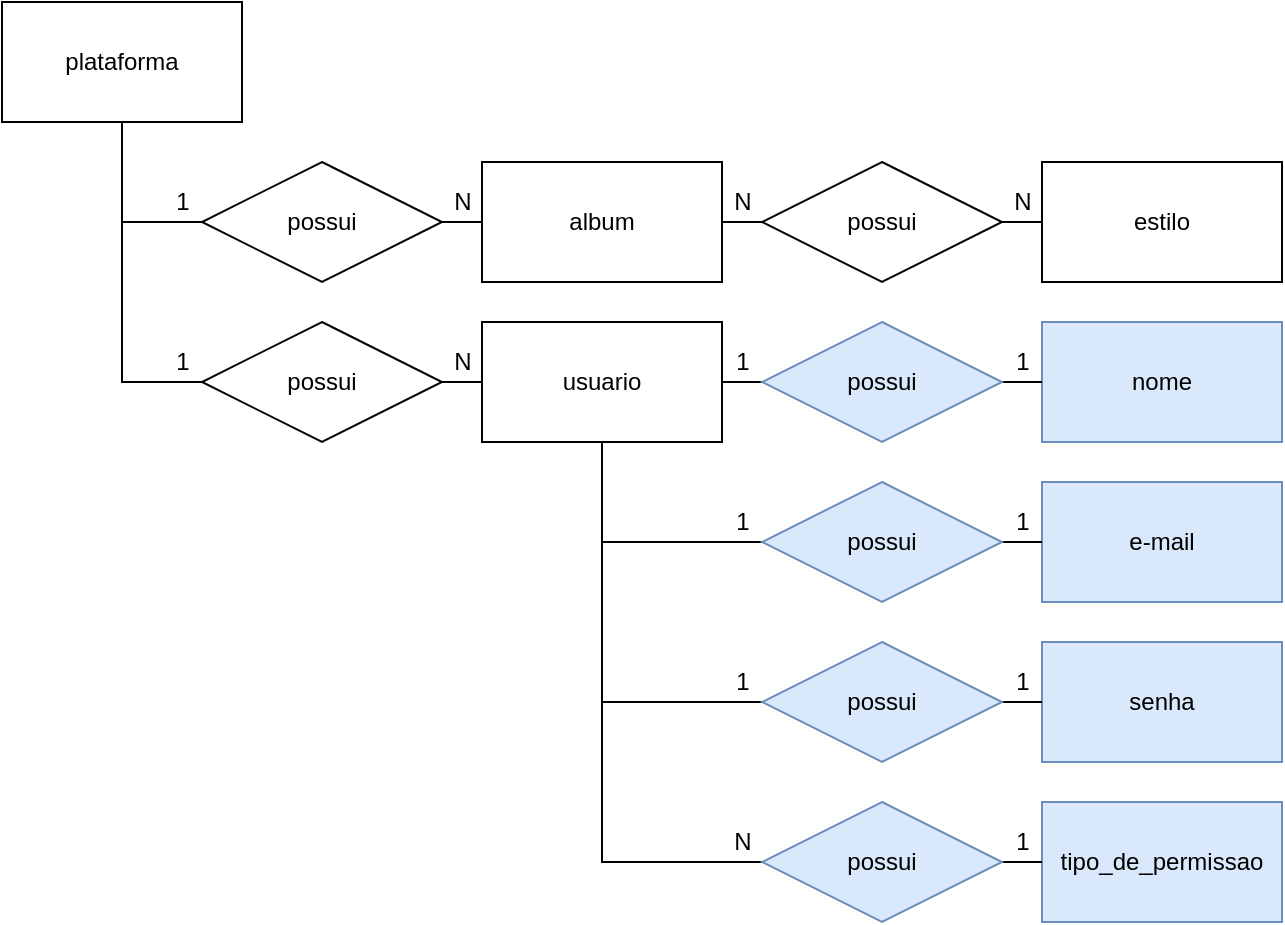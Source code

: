 <mxfile version="14.9.4" type="device" pages="2"><diagram id="cz5i0hZ0vYYXBszqNz1t" name="conceitual"><mxGraphModel dx="1185" dy="635" grid="1" gridSize="10" guides="1" tooltips="1" connect="1" arrows="1" fold="1" page="1" pageScale="1" pageWidth="827" pageHeight="1169" math="0" shadow="0"><root><mxCell id="0"/><mxCell id="1" parent="0"/><mxCell id="30NEX5a4ztb-EfO01CBT-5" style="edgeStyle=orthogonalEdgeStyle;rounded=0;orthogonalLoop=1;jettySize=auto;html=1;exitX=1;exitY=0.5;exitDx=0;exitDy=0;entryX=0;entryY=0.5;entryDx=0;entryDy=0;endArrow=none;endFill=0;" parent="1" source="30NEX5a4ztb-EfO01CBT-1" target="30NEX5a4ztb-EfO01CBT-2" edge="1"><mxGeometry relative="1" as="geometry"><mxPoint x="400" y="160" as="sourcePoint"/></mxGeometry></mxCell><mxCell id="30NEX5a4ztb-EfO01CBT-1" value="album" style="rounded=0;whiteSpace=wrap;html=1;" parent="1" vertex="1"><mxGeometry x="280" y="120" width="120" height="60" as="geometry"/></mxCell><mxCell id="30NEX5a4ztb-EfO01CBT-6" style="edgeStyle=orthogonalEdgeStyle;rounded=0;orthogonalLoop=1;jettySize=auto;html=1;exitX=1;exitY=0.5;exitDx=0;exitDy=0;entryX=0;entryY=0.5;entryDx=0;entryDy=0;endArrow=none;endFill=0;" parent="1" source="30NEX5a4ztb-EfO01CBT-2" target="30NEX5a4ztb-EfO01CBT-3" edge="1"><mxGeometry relative="1" as="geometry"/></mxCell><mxCell id="30NEX5a4ztb-EfO01CBT-2" value="possui" style="shape=rhombus;perimeter=rhombusPerimeter;whiteSpace=wrap;html=1;align=center;" parent="1" vertex="1"><mxGeometry x="420" y="120" width="120" height="60" as="geometry"/></mxCell><mxCell id="30NEX5a4ztb-EfO01CBT-3" value="estilo" style="rounded=0;whiteSpace=wrap;html=1;" parent="1" vertex="1"><mxGeometry x="560" y="120" width="120" height="60" as="geometry"/></mxCell><mxCell id="30NEX5a4ztb-EfO01CBT-7" value="plataforma" style="rounded=0;whiteSpace=wrap;html=1;" parent="1" vertex="1"><mxGeometry x="40" y="40" width="120" height="60" as="geometry"/></mxCell><mxCell id="30NEX5a4ztb-EfO01CBT-9" style="edgeStyle=orthogonalEdgeStyle;rounded=0;orthogonalLoop=1;jettySize=auto;html=1;entryX=0;entryY=0.5;entryDx=0;entryDy=0;endArrow=none;endFill=0;" parent="1" source="30NEX5a4ztb-EfO01CBT-8" target="30NEX5a4ztb-EfO01CBT-1" edge="1"><mxGeometry relative="1" as="geometry"/></mxCell><mxCell id="30NEX5a4ztb-EfO01CBT-11" style="edgeStyle=orthogonalEdgeStyle;rounded=0;orthogonalLoop=1;jettySize=auto;html=1;exitX=0;exitY=0.5;exitDx=0;exitDy=0;entryX=0.5;entryY=1;entryDx=0;entryDy=0;endArrow=none;endFill=0;" parent="1" source="30NEX5a4ztb-EfO01CBT-8" target="30NEX5a4ztb-EfO01CBT-7" edge="1"><mxGeometry relative="1" as="geometry"/></mxCell><mxCell id="30NEX5a4ztb-EfO01CBT-8" value="possui" style="shape=rhombus;perimeter=rhombusPerimeter;whiteSpace=wrap;html=1;align=center;" parent="1" vertex="1"><mxGeometry x="140" y="120" width="120" height="60" as="geometry"/></mxCell><mxCell id="30NEX5a4ztb-EfO01CBT-21" style="edgeStyle=orthogonalEdgeStyle;rounded=0;orthogonalLoop=1;jettySize=auto;html=1;exitX=1;exitY=0.5;exitDx=0;exitDy=0;entryX=0;entryY=0.5;entryDx=0;entryDy=0;endArrow=none;endFill=0;" parent="1" source="30NEX5a4ztb-EfO01CBT-12" target="30NEX5a4ztb-EfO01CBT-17" edge="1"><mxGeometry relative="1" as="geometry"/></mxCell><mxCell id="30NEX5a4ztb-EfO01CBT-22" style="edgeStyle=orthogonalEdgeStyle;rounded=0;orthogonalLoop=1;jettySize=auto;html=1;exitX=0.5;exitY=1;exitDx=0;exitDy=0;entryX=0;entryY=0.5;entryDx=0;entryDy=0;endArrow=none;endFill=0;" parent="1" source="30NEX5a4ztb-EfO01CBT-12" target="30NEX5a4ztb-EfO01CBT-18" edge="1"><mxGeometry relative="1" as="geometry"/></mxCell><mxCell id="30NEX5a4ztb-EfO01CBT-24" style="edgeStyle=orthogonalEdgeStyle;rounded=0;orthogonalLoop=1;jettySize=auto;html=1;entryX=0;entryY=0.5;entryDx=0;entryDy=0;endArrow=none;endFill=0;exitX=0.5;exitY=1;exitDx=0;exitDy=0;" parent="1" source="30NEX5a4ztb-EfO01CBT-12" target="30NEX5a4ztb-EfO01CBT-19" edge="1"><mxGeometry relative="1" as="geometry"/></mxCell><mxCell id="30NEX5a4ztb-EfO01CBT-12" value="usuario" style="rounded=0;whiteSpace=wrap;html=1;" parent="1" vertex="1"><mxGeometry x="280" y="200" width="120" height="60" as="geometry"/></mxCell><mxCell id="30NEX5a4ztb-EfO01CBT-13" value="nome&lt;span style=&quot;color: rgba(0 , 0 , 0 , 0) ; font-family: monospace ; font-size: 0px&quot;&gt;%3CmxGraphModel%3E%3Croot%3E%3CmxCell%20id%3D%220%22%2F%3E%3CmxCell%20id%3D%221%22%20parent%3D%220%22%2F%3E%3CmxCell%20id%3D%222%22%20value%3D%22album%22%20style%3D%22rounded%3D0%3BwhiteSpace%3Dwrap%3Bhtml%3D1%3B%22%20vertex%3D%221%22%20parent%3D%221%22%3E%3CmxGeometry%20x%3D%22280%22%20y%3D%22120%22%20width%3D%22120%22%20height%3D%2260%22%20as%3D%22geometry%22%2F%3E%3C%2FmxCell%3E%3C%2Froot%3E%3C%2FmxGraphModel%3E&lt;/span&gt;" style="rounded=0;whiteSpace=wrap;html=1;fillColor=#dae8fc;strokeColor=#6c8ebf;" parent="1" vertex="1"><mxGeometry x="560" y="200" width="120" height="60" as="geometry"/></mxCell><mxCell id="30NEX5a4ztb-EfO01CBT-14" value="e-mail" style="rounded=0;whiteSpace=wrap;html=1;fillColor=#dae8fc;strokeColor=#6c8ebf;" parent="1" vertex="1"><mxGeometry x="560" y="280" width="120" height="60" as="geometry"/></mxCell><mxCell id="30NEX5a4ztb-EfO01CBT-15" value="senha&lt;span style=&quot;color: rgba(0 , 0 , 0 , 0) ; font-family: monospace ; font-size: 0px&quot;&gt;%3CmxGraphModel%3E%3Croot%3E%3CmxCell%20id%3D%220%22%2F%3E%3CmxCell%20id%3D%221%22%20parent%3D%220%22%2F%3E%3CmxCell%20id%3D%222%22%20value%3D%22album%22%20style%3D%22rounded%3D0%3BwhiteSpace%3Dwrap%3Bhtml%3D1%3B%22%20vertex%3D%221%22%20parent%3D%221%22%3E%3CmxGeometry%20x%3D%22280%22%20y%3D%22120%22%20width%3D%22120%22%20height%3D%2260%22%20as%3D%22geometry%22%2F%3E%3C%2FmxCell%3E%3C%2Froot%3E%3C%2FmxGraphModel%3E&lt;/span&gt;" style="rounded=0;whiteSpace=wrap;html=1;fillColor=#dae8fc;strokeColor=#6c8ebf;" parent="1" vertex="1"><mxGeometry x="560" y="360" width="120" height="60" as="geometry"/></mxCell><mxCell id="30NEX5a4ztb-EfO01CBT-16" value="tipo_de_permissao" style="rounded=0;whiteSpace=wrap;html=1;fillColor=#dae8fc;strokeColor=#6c8ebf;" parent="1" vertex="1"><mxGeometry x="560" y="440" width="120" height="60" as="geometry"/></mxCell><mxCell id="30NEX5a4ztb-EfO01CBT-29" style="edgeStyle=orthogonalEdgeStyle;rounded=0;orthogonalLoop=1;jettySize=auto;html=1;exitX=1;exitY=0.5;exitDx=0;exitDy=0;entryX=0;entryY=0.5;entryDx=0;entryDy=0;endArrow=none;endFill=0;" parent="1" source="30NEX5a4ztb-EfO01CBT-17" target="30NEX5a4ztb-EfO01CBT-13" edge="1"><mxGeometry relative="1" as="geometry"/></mxCell><mxCell id="30NEX5a4ztb-EfO01CBT-17" value="possui" style="shape=rhombus;perimeter=rhombusPerimeter;whiteSpace=wrap;html=1;align=center;fillColor=#dae8fc;strokeColor=#6c8ebf;" parent="1" vertex="1"><mxGeometry x="420" y="200" width="120" height="60" as="geometry"/></mxCell><mxCell id="30NEX5a4ztb-EfO01CBT-28" style="edgeStyle=orthogonalEdgeStyle;rounded=0;orthogonalLoop=1;jettySize=auto;html=1;exitX=1;exitY=0.5;exitDx=0;exitDy=0;entryX=0;entryY=0.5;entryDx=0;entryDy=0;endArrow=none;endFill=0;" parent="1" source="30NEX5a4ztb-EfO01CBT-18" target="30NEX5a4ztb-EfO01CBT-14" edge="1"><mxGeometry relative="1" as="geometry"/></mxCell><mxCell id="30NEX5a4ztb-EfO01CBT-18" value="possui" style="shape=rhombus;perimeter=rhombusPerimeter;whiteSpace=wrap;html=1;align=center;fillColor=#dae8fc;strokeColor=#6c8ebf;" parent="1" vertex="1"><mxGeometry x="420" y="280" width="120" height="60" as="geometry"/></mxCell><mxCell id="30NEX5a4ztb-EfO01CBT-27" style="edgeStyle=orthogonalEdgeStyle;rounded=0;orthogonalLoop=1;jettySize=auto;html=1;exitX=1;exitY=0.5;exitDx=0;exitDy=0;entryX=0;entryY=0.5;entryDx=0;entryDy=0;endArrow=none;endFill=0;" parent="1" source="30NEX5a4ztb-EfO01CBT-19" target="30NEX5a4ztb-EfO01CBT-15" edge="1"><mxGeometry relative="1" as="geometry"/></mxCell><mxCell id="30NEX5a4ztb-EfO01CBT-19" value="possui" style="shape=rhombus;perimeter=rhombusPerimeter;whiteSpace=wrap;html=1;align=center;fillColor=#dae8fc;strokeColor=#6c8ebf;" parent="1" vertex="1"><mxGeometry x="420" y="360" width="120" height="60" as="geometry"/></mxCell><mxCell id="30NEX5a4ztb-EfO01CBT-25" style="edgeStyle=orthogonalEdgeStyle;rounded=0;orthogonalLoop=1;jettySize=auto;html=1;exitX=0;exitY=0.5;exitDx=0;exitDy=0;entryX=0.5;entryY=1;entryDx=0;entryDy=0;endArrow=none;endFill=0;" parent="1" source="30NEX5a4ztb-EfO01CBT-20" target="30NEX5a4ztb-EfO01CBT-12" edge="1"><mxGeometry relative="1" as="geometry"/></mxCell><mxCell id="30NEX5a4ztb-EfO01CBT-26" style="edgeStyle=orthogonalEdgeStyle;rounded=0;orthogonalLoop=1;jettySize=auto;html=1;exitX=1;exitY=0.5;exitDx=0;exitDy=0;entryX=0;entryY=0.5;entryDx=0;entryDy=0;endArrow=none;endFill=0;" parent="1" source="30NEX5a4ztb-EfO01CBT-20" target="30NEX5a4ztb-EfO01CBT-16" edge="1"><mxGeometry relative="1" as="geometry"/></mxCell><mxCell id="30NEX5a4ztb-EfO01CBT-20" value="possui" style="shape=rhombus;perimeter=rhombusPerimeter;whiteSpace=wrap;html=1;align=center;fillColor=#dae8fc;strokeColor=#6c8ebf;" parent="1" vertex="1"><mxGeometry x="420" y="440" width="120" height="60" as="geometry"/></mxCell><mxCell id="30NEX5a4ztb-EfO01CBT-31" style="edgeStyle=orthogonalEdgeStyle;rounded=0;orthogonalLoop=1;jettySize=auto;html=1;exitX=0;exitY=0.5;exitDx=0;exitDy=0;entryX=0.5;entryY=1;entryDx=0;entryDy=0;endArrow=none;endFill=0;" parent="1" source="30NEX5a4ztb-EfO01CBT-30" target="30NEX5a4ztb-EfO01CBT-7" edge="1"><mxGeometry relative="1" as="geometry"/></mxCell><mxCell id="30NEX5a4ztb-EfO01CBT-32" style="edgeStyle=orthogonalEdgeStyle;rounded=0;orthogonalLoop=1;jettySize=auto;html=1;exitX=1;exitY=0.5;exitDx=0;exitDy=0;entryX=0;entryY=0.5;entryDx=0;entryDy=0;endArrow=none;endFill=0;" parent="1" source="30NEX5a4ztb-EfO01CBT-30" target="30NEX5a4ztb-EfO01CBT-12" edge="1"><mxGeometry relative="1" as="geometry"/></mxCell><mxCell id="30NEX5a4ztb-EfO01CBT-30" value="possui" style="shape=rhombus;perimeter=rhombusPerimeter;whiteSpace=wrap;html=1;align=center;" parent="1" vertex="1"><mxGeometry x="140" y="200" width="120" height="60" as="geometry"/></mxCell><mxCell id="30NEX5a4ztb-EfO01CBT-33" value="1" style="text;html=1;align=center;verticalAlign=middle;resizable=0;points=[];autosize=1;strokeColor=none;" parent="1" vertex="1"><mxGeometry x="120" y="210" width="20" height="20" as="geometry"/></mxCell><mxCell id="30NEX5a4ztb-EfO01CBT-34" value="1" style="text;html=1;align=center;verticalAlign=middle;resizable=0;points=[];autosize=1;strokeColor=none;" parent="1" vertex="1"><mxGeometry x="120" y="130" width="20" height="20" as="geometry"/></mxCell><mxCell id="30NEX5a4ztb-EfO01CBT-35" value="N&lt;span style=&quot;color: rgba(0 , 0 , 0 , 0) ; font-family: monospace ; font-size: 0px&quot;&gt;%3CmxGraphModel%3E%3Croot%3E%3CmxCell%20id%3D%220%22%2F%3E%3CmxCell%20id%3D%221%22%20parent%3D%220%22%2F%3E%3CmxCell%20id%3D%222%22%20value%3D%221%22%20style%3D%22text%3Bhtml%3D1%3Balign%3Dcenter%3BverticalAlign%3Dmiddle%3Bresizable%3D0%3Bpoints%3D%5B%5D%3Bautosize%3D1%3BstrokeColor%3Dnone%3B%22%20vertex%3D%221%22%20parent%3D%221%22%3E%3CmxGeometry%20x%3D%22120%22%20y%3D%22250%22%20width%3D%2220%22%20height%3D%2220%22%20as%3D%22geometry%22%2F%3E%3C%2FmxCell%3E%3C%2Froot%3E%3C%2FmxGraphModel%3E&lt;/span&gt;" style="text;html=1;align=center;verticalAlign=middle;resizable=0;points=[];autosize=1;strokeColor=none;" parent="1" vertex="1"><mxGeometry x="260" y="130" width="20" height="20" as="geometry"/></mxCell><mxCell id="30NEX5a4ztb-EfO01CBT-36" value="N" style="text;html=1;align=center;verticalAlign=middle;resizable=0;points=[];autosize=1;strokeColor=none;" parent="1" vertex="1"><mxGeometry x="260" y="210" width="20" height="20" as="geometry"/></mxCell><mxCell id="30NEX5a4ztb-EfO01CBT-37" value="N" style="text;html=1;align=center;verticalAlign=middle;resizable=0;points=[];autosize=1;strokeColor=none;" parent="1" vertex="1"><mxGeometry x="400" y="130" width="20" height="20" as="geometry"/></mxCell><mxCell id="30NEX5a4ztb-EfO01CBT-38" value="N" style="text;html=1;align=center;verticalAlign=middle;resizable=0;points=[];autosize=1;strokeColor=none;" parent="1" vertex="1"><mxGeometry x="540" y="130" width="20" height="20" as="geometry"/></mxCell><mxCell id="30NEX5a4ztb-EfO01CBT-39" value="1" style="text;html=1;align=center;verticalAlign=middle;resizable=0;points=[];autosize=1;strokeColor=none;" parent="1" vertex="1"><mxGeometry x="400" y="210" width="20" height="20" as="geometry"/></mxCell><mxCell id="30NEX5a4ztb-EfO01CBT-40" value="1" style="text;html=1;align=center;verticalAlign=middle;resizable=0;points=[];autosize=1;strokeColor=none;" parent="1" vertex="1"><mxGeometry x="540" y="210" width="20" height="20" as="geometry"/></mxCell><mxCell id="30NEX5a4ztb-EfO01CBT-41" value="1" style="text;html=1;align=center;verticalAlign=middle;resizable=0;points=[];autosize=1;strokeColor=none;" parent="1" vertex="1"><mxGeometry x="400" y="290" width="20" height="20" as="geometry"/></mxCell><mxCell id="30NEX5a4ztb-EfO01CBT-42" value="1" style="text;html=1;align=center;verticalAlign=middle;resizable=0;points=[];autosize=1;strokeColor=none;" parent="1" vertex="1"><mxGeometry x="540" y="290" width="20" height="20" as="geometry"/></mxCell><mxCell id="30NEX5a4ztb-EfO01CBT-43" value="1" style="text;html=1;align=center;verticalAlign=middle;resizable=0;points=[];autosize=1;strokeColor=none;" parent="1" vertex="1"><mxGeometry x="400" y="370" width="20" height="20" as="geometry"/></mxCell><mxCell id="30NEX5a4ztb-EfO01CBT-44" value="1" style="text;html=1;align=center;verticalAlign=middle;resizable=0;points=[];autosize=1;strokeColor=none;" parent="1" vertex="1"><mxGeometry x="540" y="370" width="20" height="20" as="geometry"/></mxCell><mxCell id="30NEX5a4ztb-EfO01CBT-45" value="N" style="text;html=1;align=center;verticalAlign=middle;resizable=0;points=[];autosize=1;strokeColor=none;" parent="1" vertex="1"><mxGeometry x="400" y="450" width="20" height="20" as="geometry"/></mxCell><mxCell id="30NEX5a4ztb-EfO01CBT-46" value="1" style="text;html=1;align=center;verticalAlign=middle;resizable=0;points=[];autosize=1;strokeColor=none;" parent="1" vertex="1"><mxGeometry x="540" y="450" width="20" height="20" as="geometry"/></mxCell></root></mxGraphModel></diagram><diagram id="w2uW04svvHXCwbdF2MTW" name="logico"><mxGraphModel dx="1422" dy="762" grid="1" gridSize="10" guides="1" tooltips="1" connect="1" arrows="1" fold="1" page="1" pageScale="1" pageWidth="827" pageHeight="1169" math="0" shadow="0"><root><mxCell id="X44fmrdkCcRLQWYaLPt_-0"/><mxCell id="X44fmrdkCcRLQWYaLPt_-1" parent="X44fmrdkCcRLQWYaLPt_-0"/><mxCell id="lZ3rwHV4q9xDv2cIFarf-0" value="plataforma" style="shape=table;startSize=30;container=1;collapsible=1;childLayout=tableLayout;fixedRows=1;rowLines=0;fontStyle=1;align=center;resizeLast=1;" vertex="1" parent="X44fmrdkCcRLQWYaLPt_-1"><mxGeometry x="40" y="40" width="180" height="100" as="geometry"/></mxCell><mxCell id="lZ3rwHV4q9xDv2cIFarf-1" value="" style="shape=partialRectangle;collapsible=0;dropTarget=0;pointerEvents=0;fillColor=none;top=0;left=0;bottom=1;right=0;points=[[0,0.5],[1,0.5]];portConstraint=eastwest;" vertex="1" parent="lZ3rwHV4q9xDv2cIFarf-0"><mxGeometry y="30" width="180" height="30" as="geometry"/></mxCell><mxCell id="lZ3rwHV4q9xDv2cIFarf-2" value="PK" style="shape=partialRectangle;connectable=0;fillColor=none;top=0;left=0;bottom=0;right=0;fontStyle=1;overflow=hidden;" vertex="1" parent="lZ3rwHV4q9xDv2cIFarf-1"><mxGeometry width="30" height="30" as="geometry"/></mxCell><mxCell id="lZ3rwHV4q9xDv2cIFarf-3" value="idPlataforma" style="shape=partialRectangle;connectable=0;fillColor=none;top=0;left=0;bottom=0;right=0;align=left;spacingLeft=6;fontStyle=5;overflow=hidden;" vertex="1" parent="lZ3rwHV4q9xDv2cIFarf-1"><mxGeometry x="30" width="150" height="30" as="geometry"/></mxCell><mxCell id="lZ3rwHV4q9xDv2cIFarf-4" value="" style="shape=partialRectangle;collapsible=0;dropTarget=0;pointerEvents=0;fillColor=none;top=0;left=0;bottom=0;right=0;points=[[0,0.5],[1,0.5]];portConstraint=eastwest;" vertex="1" parent="lZ3rwHV4q9xDv2cIFarf-0"><mxGeometry y="60" width="180" height="30" as="geometry"/></mxCell><mxCell id="lZ3rwHV4q9xDv2cIFarf-5" value="" style="shape=partialRectangle;connectable=0;fillColor=none;top=0;left=0;bottom=0;right=0;editable=1;overflow=hidden;" vertex="1" parent="lZ3rwHV4q9xDv2cIFarf-4"><mxGeometry width="30" height="30" as="geometry"/></mxCell><mxCell id="lZ3rwHV4q9xDv2cIFarf-6" value="nomePlataforma" style="shape=partialRectangle;connectable=0;fillColor=none;top=0;left=0;bottom=0;right=0;align=left;spacingLeft=6;overflow=hidden;" vertex="1" parent="lZ3rwHV4q9xDv2cIFarf-4"><mxGeometry x="30" width="150" height="30" as="geometry"/></mxCell><mxCell id="gCcCvHq2oS6u8N9Im9wG-0" value="album" style="shape=table;startSize=30;container=1;collapsible=1;childLayout=tableLayout;fixedRows=1;rowLines=0;fontStyle=1;align=center;resizeLast=1;" vertex="1" parent="X44fmrdkCcRLQWYaLPt_-1"><mxGeometry x="280" y="70" width="180" height="130" as="geometry"/></mxCell><mxCell id="_jVCfnDKSAzy9z32kzR_-10" value="" style="shape=partialRectangle;collapsible=0;dropTarget=0;pointerEvents=0;fillColor=none;top=0;left=0;bottom=1;right=0;points=[[0,0.5],[1,0.5]];portConstraint=eastwest;strokeColor=none;" vertex="1" parent="gCcCvHq2oS6u8N9Im9wG-0"><mxGeometry y="30" width="180" height="30" as="geometry"/></mxCell><mxCell id="_jVCfnDKSAzy9z32kzR_-11" value="PK" style="shape=partialRectangle;connectable=0;fillColor=none;top=0;left=0;bottom=0;right=0;fontStyle=1;overflow=hidden;" vertex="1" parent="_jVCfnDKSAzy9z32kzR_-10"><mxGeometry width="60" height="30" as="geometry"/></mxCell><mxCell id="_jVCfnDKSAzy9z32kzR_-12" value="idAlbum" style="shape=partialRectangle;connectable=0;fillColor=none;top=0;left=0;bottom=0;right=0;align=left;spacingLeft=6;fontStyle=5;overflow=hidden;" vertex="1" parent="_jVCfnDKSAzy9z32kzR_-10"><mxGeometry x="60" width="120" height="30" as="geometry"/></mxCell><mxCell id="gCcCvHq2oS6u8N9Im9wG-4" value="" style="shape=partialRectangle;collapsible=0;dropTarget=0;pointerEvents=0;fillColor=none;top=0;left=0;bottom=1;right=0;points=[[0,0.5],[1,0.5]];portConstraint=eastwest;" vertex="1" parent="gCcCvHq2oS6u8N9Im9wG-0"><mxGeometry y="60" width="180" height="30" as="geometry"/></mxCell><mxCell id="gCcCvHq2oS6u8N9Im9wG-5" value="FK" style="shape=partialRectangle;connectable=0;fillColor=none;top=0;left=0;bottom=0;right=0;fontStyle=1;overflow=hidden;" vertex="1" parent="gCcCvHq2oS6u8N9Im9wG-4"><mxGeometry width="60" height="30" as="geometry"/></mxCell><mxCell id="gCcCvHq2oS6u8N9Im9wG-6" value="idPlataforma" style="shape=partialRectangle;connectable=0;fillColor=none;top=0;left=0;bottom=0;right=0;align=left;spacingLeft=6;fontStyle=5;overflow=hidden;" vertex="1" parent="gCcCvHq2oS6u8N9Im9wG-4"><mxGeometry x="60" width="120" height="30" as="geometry"/></mxCell><mxCell id="gCcCvHq2oS6u8N9Im9wG-7" value="" style="shape=partialRectangle;collapsible=0;dropTarget=0;pointerEvents=0;fillColor=none;top=0;left=0;bottom=0;right=0;points=[[0,0.5],[1,0.5]];portConstraint=eastwest;" vertex="1" parent="gCcCvHq2oS6u8N9Im9wG-0"><mxGeometry y="90" width="180" height="30" as="geometry"/></mxCell><mxCell id="gCcCvHq2oS6u8N9Im9wG-8" value="" style="shape=partialRectangle;connectable=0;fillColor=none;top=0;left=0;bottom=0;right=0;editable=1;overflow=hidden;" vertex="1" parent="gCcCvHq2oS6u8N9Im9wG-7"><mxGeometry width="60" height="30" as="geometry"/></mxCell><mxCell id="gCcCvHq2oS6u8N9Im9wG-9" value="nomeAlbum" style="shape=partialRectangle;connectable=0;fillColor=none;top=0;left=0;bottom=0;right=0;align=left;spacingLeft=6;overflow=hidden;" vertex="1" parent="gCcCvHq2oS6u8N9Im9wG-7"><mxGeometry x="60" width="120" height="30" as="geometry"/></mxCell><mxCell id="gCcCvHq2oS6u8N9Im9wG-26" value="genero" style="shape=table;startSize=30;container=1;collapsible=1;childLayout=tableLayout;fixedRows=1;rowLines=0;fontStyle=1;align=center;resizeLast=1;" vertex="1" parent="X44fmrdkCcRLQWYaLPt_-1"><mxGeometry x="520" y="40" width="180" height="130" as="geometry"/></mxCell><mxCell id="_jVCfnDKSAzy9z32kzR_-0" value="" style="shape=partialRectangle;collapsible=0;dropTarget=0;pointerEvents=0;fillColor=none;top=0;left=0;bottom=1;right=0;points=[[0,0.5],[1,0.5]];portConstraint=eastwest;strokeColor=none;" vertex="1" parent="gCcCvHq2oS6u8N9Im9wG-26"><mxGeometry y="30" width="180" height="30" as="geometry"/></mxCell><mxCell id="_jVCfnDKSAzy9z32kzR_-1" value="PK" style="shape=partialRectangle;connectable=0;fillColor=none;top=0;left=0;bottom=0;right=0;fontStyle=1;overflow=hidden;" vertex="1" parent="_jVCfnDKSAzy9z32kzR_-0"><mxGeometry width="60" height="30" as="geometry"/></mxCell><mxCell id="_jVCfnDKSAzy9z32kzR_-2" value="idGenero" style="shape=partialRectangle;connectable=0;fillColor=none;top=0;left=0;bottom=0;right=0;align=left;spacingLeft=6;fontStyle=5;overflow=hidden;" vertex="1" parent="_jVCfnDKSAzy9z32kzR_-0"><mxGeometry x="60" width="120" height="30" as="geometry"/></mxCell><mxCell id="gCcCvHq2oS6u8N9Im9wG-27" value="" style="shape=partialRectangle;collapsible=0;dropTarget=0;pointerEvents=0;fillColor=none;top=0;left=0;bottom=1;right=0;points=[[0,0.5],[1,0.5]];portConstraint=eastwest;" vertex="1" parent="gCcCvHq2oS6u8N9Im9wG-26"><mxGeometry y="60" width="180" height="30" as="geometry"/></mxCell><mxCell id="gCcCvHq2oS6u8N9Im9wG-28" value="FK" style="shape=partialRectangle;connectable=0;fillColor=none;top=0;left=0;bottom=0;right=0;fontStyle=1;overflow=hidden;" vertex="1" parent="gCcCvHq2oS6u8N9Im9wG-27"><mxGeometry width="60" height="30" as="geometry"/></mxCell><mxCell id="gCcCvHq2oS6u8N9Im9wG-29" value="idAlbum" style="shape=partialRectangle;connectable=0;fillColor=none;top=0;left=0;bottom=0;right=0;align=left;spacingLeft=6;fontStyle=5;overflow=hidden;" vertex="1" parent="gCcCvHq2oS6u8N9Im9wG-27"><mxGeometry x="60" width="120" height="30" as="geometry"/></mxCell><mxCell id="gCcCvHq2oS6u8N9Im9wG-30" value="" style="shape=partialRectangle;collapsible=0;dropTarget=0;pointerEvents=0;fillColor=none;top=0;left=0;bottom=0;right=0;points=[[0,0.5],[1,0.5]];portConstraint=eastwest;" vertex="1" parent="gCcCvHq2oS6u8N9Im9wG-26"><mxGeometry y="90" width="180" height="30" as="geometry"/></mxCell><mxCell id="gCcCvHq2oS6u8N9Im9wG-31" value="" style="shape=partialRectangle;connectable=0;fillColor=none;top=0;left=0;bottom=0;right=0;editable=1;overflow=hidden;" vertex="1" parent="gCcCvHq2oS6u8N9Im9wG-30"><mxGeometry width="60" height="30" as="geometry"/></mxCell><mxCell id="gCcCvHq2oS6u8N9Im9wG-32" value="nomeGenero" style="shape=partialRectangle;connectable=0;fillColor=none;top=0;left=0;bottom=0;right=0;align=left;spacingLeft=6;overflow=hidden;" vertex="1" parent="gCcCvHq2oS6u8N9Im9wG-30"><mxGeometry x="60" width="120" height="30" as="geometry"/></mxCell><mxCell id="gCcCvHq2oS6u8N9Im9wG-64" value="" style="edgeStyle=entityRelationEdgeStyle;fontSize=12;html=1;endArrow=ERmany;startArrow=ERmany;entryX=0;entryY=0.5;entryDx=0;entryDy=0;" edge="1" parent="X44fmrdkCcRLQWYaLPt_-1" source="_jVCfnDKSAzy9z32kzR_-10" target="gCcCvHq2oS6u8N9Im9wG-27"><mxGeometry width="100" height="100" relative="1" as="geometry"><mxPoint x="480" y="140" as="sourcePoint"/><mxPoint x="580" y="40" as="targetPoint"/></mxGeometry></mxCell><mxCell id="MO1OWPXIveqCXH4f9mfD-0" value="usuario" style="shape=table;startSize=30;container=1;collapsible=1;childLayout=tableLayout;fixedRows=1;rowLines=0;fontStyle=1;align=center;resizeLast=1;strokeColor=#000000;fillColor=none;" vertex="1" parent="X44fmrdkCcRLQWYaLPt_-1"><mxGeometry x="280" y="240" width="180" height="220" as="geometry"/></mxCell><mxCell id="MO1OWPXIveqCXH4f9mfD-1" value="" style="shape=partialRectangle;collapsible=0;dropTarget=0;pointerEvents=0;fillColor=none;top=0;left=0;bottom=0;right=0;points=[[0,0.5],[1,0.5]];portConstraint=eastwest;" vertex="1" parent="MO1OWPXIveqCXH4f9mfD-0"><mxGeometry y="30" width="180" height="30" as="geometry"/></mxCell><mxCell id="MO1OWPXIveqCXH4f9mfD-2" value="PK" style="shape=partialRectangle;connectable=0;fillColor=none;top=0;left=0;bottom=0;right=0;fontStyle=1;overflow=hidden;" vertex="1" parent="MO1OWPXIveqCXH4f9mfD-1"><mxGeometry width="60" height="30" as="geometry"/></mxCell><mxCell id="MO1OWPXIveqCXH4f9mfD-3" value="idUsuario" style="shape=partialRectangle;connectable=0;fillColor=none;top=0;left=0;bottom=0;right=0;align=left;spacingLeft=6;fontStyle=5;overflow=hidden;" vertex="1" parent="MO1OWPXIveqCXH4f9mfD-1"><mxGeometry x="60" width="120" height="30" as="geometry"/></mxCell><mxCell id="MO1OWPXIveqCXH4f9mfD-4" value="" style="shape=partialRectangle;collapsible=0;dropTarget=0;pointerEvents=0;fillColor=none;top=0;left=0;bottom=1;right=0;points=[[0,0.5],[1,0.5]];portConstraint=eastwest;" vertex="1" parent="MO1OWPXIveqCXH4f9mfD-0"><mxGeometry y="60" width="180" height="30" as="geometry"/></mxCell><mxCell id="MO1OWPXIveqCXH4f9mfD-5" value="FK" style="shape=partialRectangle;connectable=0;fillColor=none;top=0;left=0;bottom=0;right=0;fontStyle=1;overflow=hidden;" vertex="1" parent="MO1OWPXIveqCXH4f9mfD-4"><mxGeometry width="60" height="30" as="geometry"/></mxCell><mxCell id="MO1OWPXIveqCXH4f9mfD-6" value="idPlataforma" style="shape=partialRectangle;connectable=0;fillColor=none;top=0;left=0;bottom=0;right=0;align=left;spacingLeft=6;fontStyle=5;overflow=hidden;" vertex="1" parent="MO1OWPXIveqCXH4f9mfD-4"><mxGeometry x="60" width="120" height="30" as="geometry"/></mxCell><mxCell id="MO1OWPXIveqCXH4f9mfD-7" value="" style="shape=partialRectangle;collapsible=0;dropTarget=0;pointerEvents=0;fillColor=none;top=0;left=0;bottom=0;right=0;points=[[0,0.5],[1,0.5]];portConstraint=eastwest;" vertex="1" parent="MO1OWPXIveqCXH4f9mfD-0"><mxGeometry y="90" width="180" height="30" as="geometry"/></mxCell><mxCell id="MO1OWPXIveqCXH4f9mfD-8" value="" style="shape=partialRectangle;connectable=0;fillColor=none;top=0;left=0;bottom=0;right=0;editable=1;overflow=hidden;" vertex="1" parent="MO1OWPXIveqCXH4f9mfD-7"><mxGeometry width="60" height="30" as="geometry"/></mxCell><mxCell id="MO1OWPXIveqCXH4f9mfD-9" value="nome" style="shape=partialRectangle;connectable=0;fillColor=none;top=0;left=0;bottom=0;right=0;align=left;spacingLeft=6;overflow=hidden;" vertex="1" parent="MO1OWPXIveqCXH4f9mfD-7"><mxGeometry x="60" width="120" height="30" as="geometry"/></mxCell><mxCell id="MO1OWPXIveqCXH4f9mfD-10" value="" style="shape=partialRectangle;collapsible=0;dropTarget=0;pointerEvents=0;fillColor=none;top=0;left=0;bottom=0;right=0;points=[[0,0.5],[1,0.5]];portConstraint=eastwest;" vertex="1" parent="MO1OWPXIveqCXH4f9mfD-0"><mxGeometry y="120" width="180" height="30" as="geometry"/></mxCell><mxCell id="MO1OWPXIveqCXH4f9mfD-11" value="" style="shape=partialRectangle;connectable=0;fillColor=none;top=0;left=0;bottom=0;right=0;editable=1;overflow=hidden;" vertex="1" parent="MO1OWPXIveqCXH4f9mfD-10"><mxGeometry width="60" height="30" as="geometry"/></mxCell><mxCell id="MO1OWPXIveqCXH4f9mfD-12" value="email" style="shape=partialRectangle;connectable=0;fillColor=none;top=0;left=0;bottom=0;right=0;align=left;spacingLeft=6;overflow=hidden;" vertex="1" parent="MO1OWPXIveqCXH4f9mfD-10"><mxGeometry x="60" width="120" height="30" as="geometry"/></mxCell><mxCell id="_jVCfnDKSAzy9z32kzR_-3" value="" style="shape=partialRectangle;collapsible=0;dropTarget=0;pointerEvents=0;fillColor=none;top=0;left=0;bottom=0;right=0;points=[[0,0.5],[1,0.5]];portConstraint=eastwest;" vertex="1" parent="MO1OWPXIveqCXH4f9mfD-0"><mxGeometry y="150" width="180" height="30" as="geometry"/></mxCell><mxCell id="_jVCfnDKSAzy9z32kzR_-4" value="" style="shape=partialRectangle;connectable=0;fillColor=none;top=0;left=0;bottom=0;right=0;editable=1;overflow=hidden;" vertex="1" parent="_jVCfnDKSAzy9z32kzR_-3"><mxGeometry width="60" height="30" as="geometry"/></mxCell><mxCell id="_jVCfnDKSAzy9z32kzR_-5" value="senha" style="shape=partialRectangle;connectable=0;fillColor=none;top=0;left=0;bottom=0;right=0;align=left;spacingLeft=6;overflow=hidden;" vertex="1" parent="_jVCfnDKSAzy9z32kzR_-3"><mxGeometry x="60" width="120" height="30" as="geometry"/></mxCell><mxCell id="_jVCfnDKSAzy9z32kzR_-6" value="" style="shape=partialRectangle;collapsible=0;dropTarget=0;pointerEvents=0;fillColor=none;top=0;left=0;bottom=0;right=0;points=[[0,0.5],[1,0.5]];portConstraint=eastwest;" vertex="1" parent="MO1OWPXIveqCXH4f9mfD-0"><mxGeometry y="180" width="180" height="30" as="geometry"/></mxCell><mxCell id="_jVCfnDKSAzy9z32kzR_-7" value="" style="shape=partialRectangle;connectable=0;fillColor=none;top=0;left=0;bottom=0;right=0;editable=1;overflow=hidden;" vertex="1" parent="_jVCfnDKSAzy9z32kzR_-6"><mxGeometry width="60" height="30" as="geometry"/></mxCell><mxCell id="_jVCfnDKSAzy9z32kzR_-8" value="tipoPermissao" style="shape=partialRectangle;connectable=0;fillColor=none;top=0;left=0;bottom=0;right=0;align=left;spacingLeft=6;overflow=hidden;" vertex="1" parent="_jVCfnDKSAzy9z32kzR_-6"><mxGeometry x="60" width="120" height="30" as="geometry"/></mxCell><mxCell id="_jVCfnDKSAzy9z32kzR_-9" value="" style="edgeStyle=entityRelationEdgeStyle;fontSize=12;html=1;endArrow=ERmany;exitX=1;exitY=0.5;exitDx=0;exitDy=0;" edge="1" parent="X44fmrdkCcRLQWYaLPt_-1" source="lZ3rwHV4q9xDv2cIFarf-1" target="MO1OWPXIveqCXH4f9mfD-4"><mxGeometry width="100" height="100" relative="1" as="geometry"><mxPoint x="490" y="390" as="sourcePoint"/><mxPoint x="320" y="250" as="targetPoint"/></mxGeometry></mxCell><mxCell id="_jVCfnDKSAzy9z32kzR_-13" value="" style="edgeStyle=entityRelationEdgeStyle;fontSize=12;html=1;endArrow=ERmany;exitX=1;exitY=0.5;exitDx=0;exitDy=0;" edge="1" parent="X44fmrdkCcRLQWYaLPt_-1" source="lZ3rwHV4q9xDv2cIFarf-1" target="gCcCvHq2oS6u8N9Im9wG-4"><mxGeometry width="100" height="100" relative="1" as="geometry"><mxPoint x="320" y="320" as="sourcePoint"/><mxPoint x="420" y="220" as="targetPoint"/></mxGeometry></mxCell></root></mxGraphModel></diagram></mxfile>